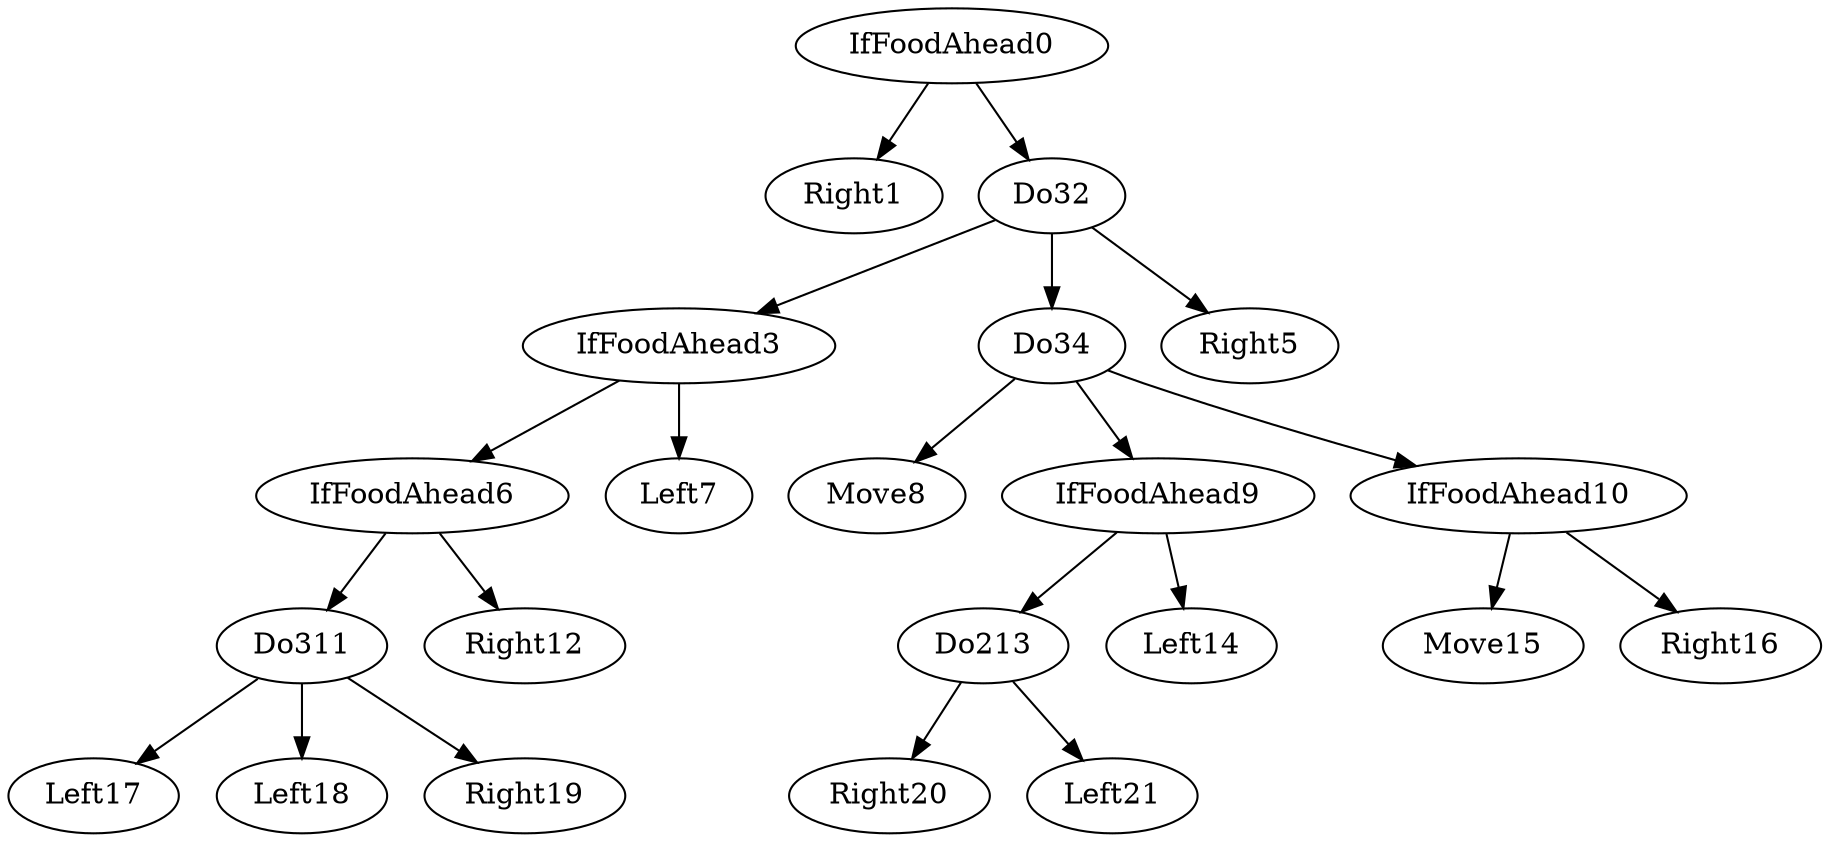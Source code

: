 digraph T {
	IfFoodAhead0 -> Right1;
	IfFoodAhead0 -> Do32;
	Do32 -> IfFoodAhead3;
	Do32 -> Do34;
	Do32 -> Right5;
	IfFoodAhead3 -> IfFoodAhead6;
	IfFoodAhead3 -> Left7;
	Do34 -> Move8;
	Do34 -> IfFoodAhead9;
	Do34 -> IfFoodAhead10;
	IfFoodAhead6 -> Do311;
	IfFoodAhead6 -> Right12;
	IfFoodAhead9 -> Do213;
	IfFoodAhead9 -> Left14;
	IfFoodAhead10 -> Move15;
	IfFoodAhead10 -> Right16;
	Do311 -> Left17;
	Do311 -> Left18;
	Do311 -> Right19;
	Do213 -> Right20;
	Do213 -> Left21;
}
